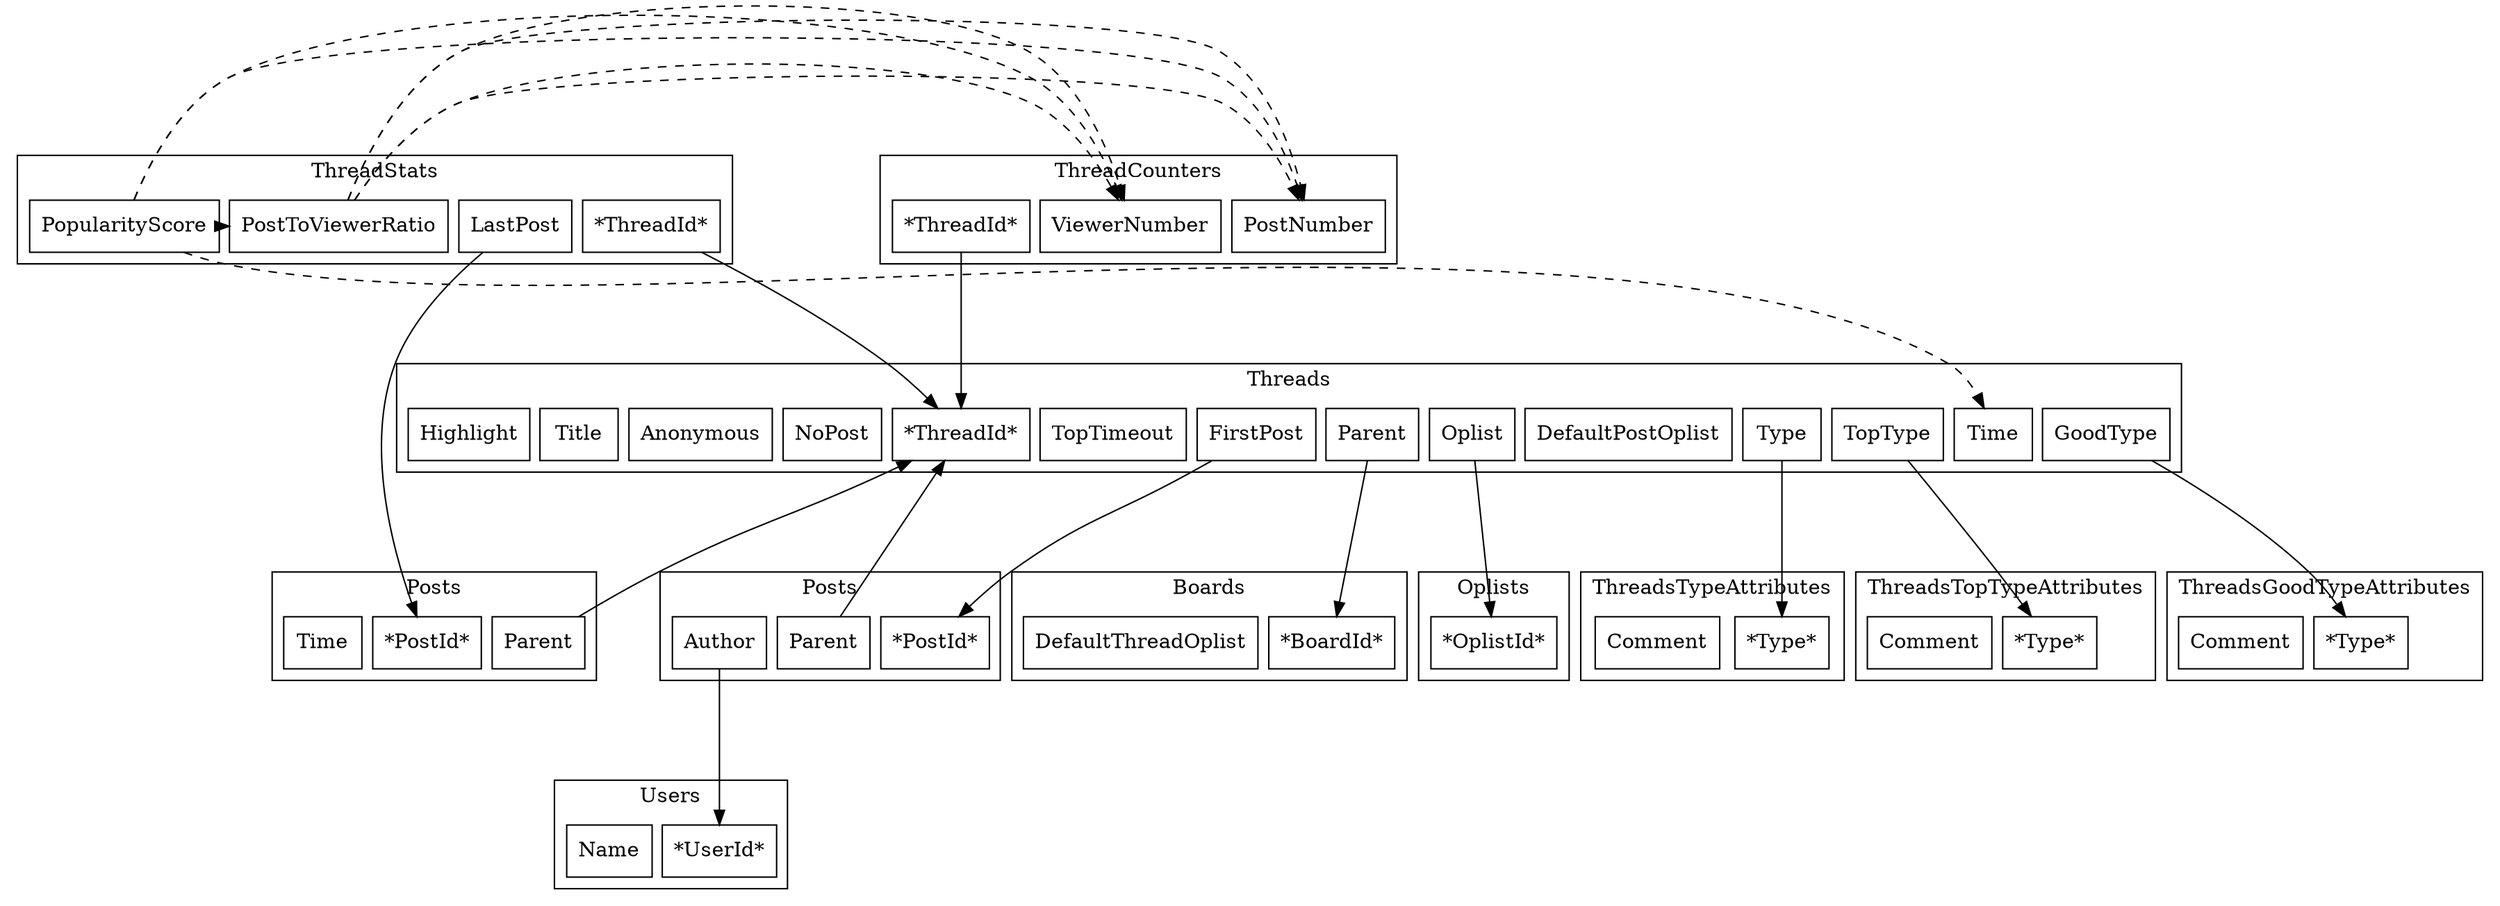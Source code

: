 #dot
strict digraph g {
	node [ shape = box ];
	nodesep = 0.1;
	ranksep = 1.5;

	subgraph cluster_ts{
		label = "ThreadStats";
		node_a_ts_thread_id           [label = "*ThreadId*"];
		node_a_ts_last_post           [label = "LastPost"];
		node_a_ts_post_to_viewerRatio [label = "PostToViewerRatio"];
		node_a_ts_popularity_score    [label = "PopularityScore"];
	}
	node_a_ts_thread_id -> node_a_thread_thread_id;
	node_a_ts_last_post -> node_a_post_last_post_id;
	node_a_ts_post_to_viewerRatio -> node_a_tc_post_number [ style = dashed, constraint = false ];
	node_a_ts_post_to_viewerRatio -> node_a_tc_viewer_number [ style = dashed, constraint = false ];

	node_a_ts_popularity_score -> node_a_tc_viewer_number [ style = dashed, constraint = false ];
	node_a_ts_popularity_score -> node_a_tc_post_number [ style = dashed, constraint = false ];
	node_a_ts_popularity_score -> node_a_ts_post_to_viewerRatio [ style = dashed, constraint = false ];
	node_a_ts_popularity_score -> node_a_thread_time [ style = dashed, constraint = false ];

	subgraph cluster_post_last{
		label = "Posts";
		node_a_post_last_post_id     [label = "*PostId*"];
		node_a_post_last_post_parent [label = "Parent"];
		node_a_post_last_post_time   [label = "Time"];
	}
	node_a_thread_thread_id -> node_a_post_last_post_parent [ dir = back ];

	subgraph cluster_tc{
		label = "ThreadCounters";
		node_a_tc_thread_id           [label = "*ThreadId*"];
		node_a_tc_post_number         [label = "PostNumber"];
		node_a_tc_viewer_number       [label = "ViewerNumber"];
	}
	node_a_tc_thread_id -> node_a_thread_thread_id;

	subgraph cluster_tta{
		label = "ThreadsTypeAttributes";
		node_a_tta_type    [label = "*Type*"];
		node_a_tta_comment [label = "Comment"];
	};

	subgraph cluster_ttta{
		label = "ThreadsTopTypeAttributes";
		node_a_ttta_type    [label = "*Type*"];
		node_a_ttta_comment [label = "Comment"];
	};

	subgraph cluster_gta{
		label = "ThreadsGoodTypeAttributes";
		node_a_gta_type    [label = "*Type*"];
		node_a_gta_comment [label = "Comment"];
	};

	subgraph cluster_thread {
		label = "Threads";
		node_a_thread_thread_id             [ label = "*ThreadId*" ];
		node_a_thread_parent                [ label = "Parent" ];
		node_a_thread_oplist                [ label = "Oplist" ];
		node_a_thread_default_post_oplist   [ label = "DefaultPostOplist" ];
		node_a_thread_first_post            [ label = "FirstPost" ];
		node_a_thread_type                  [ label = "Type" ];
		node_a_thread_top_type              [ label = "TopType" ];
		node_a_thread_top_timeout           [ label = "TopTimeout" ];
		node_a_thread_good_type             [ label = "GoodType" ];
		node_a_thread_no_post               [ label = "NoPost" ];
		node_a_thread_anonymous             [ label = "Anonymous" ];
		node_a_thread_title                 [ label = "Title" ];
		node_a_thread_time                  [ label = "Time" ];
		node_a_thread_highlight             [ label = "Highlight" ];
	}
	node_a_thread_parent -> node_a_board_board_id;
	node_a_thread_oplist -> node_a_oplist_oplist_id;
	node_a_thread_first_post -> node_a_post_first_post_id;
	node_a_thread_type -> node_a_tta_type;
	node_a_thread_top_type -> node_a_ttta_type;
	node_a_thread_good_type -> node_a_gta_type;

	subgraph cluster_post_first{
		label = "Posts";
		node_a_post_first_post_id     [label = "*PostId*"];
		node_a_post_first_post_parent [label = "Parent"];
		node_a_post_first_post_author [label = "Author"];
	}

	node_a_thread_thread_id -> node_a_post_first_post_parent [ dir = back ];
	node_a_post_first_post_author -> node_a_user_user_id;

	subgraph cluster_board {
		label = "Boards";
		node_a_board_board_id [ label = "*BoardId*" ];
		node_a_board_default_thread_oplist [ label = "DefaultThreadOplist" ];
	}

	subgraph cluster_oplist {
		label = "Oplists";
		node_a_oplist_oplist_id     [ label = "*OplistId*" ];
	}

	subgraph cluster_user {
		label = "Users";
		node_a_user_user_id [ label = "*UserId*" ];
		node_a_user_name    [ label = "Name" ];
	}

}
